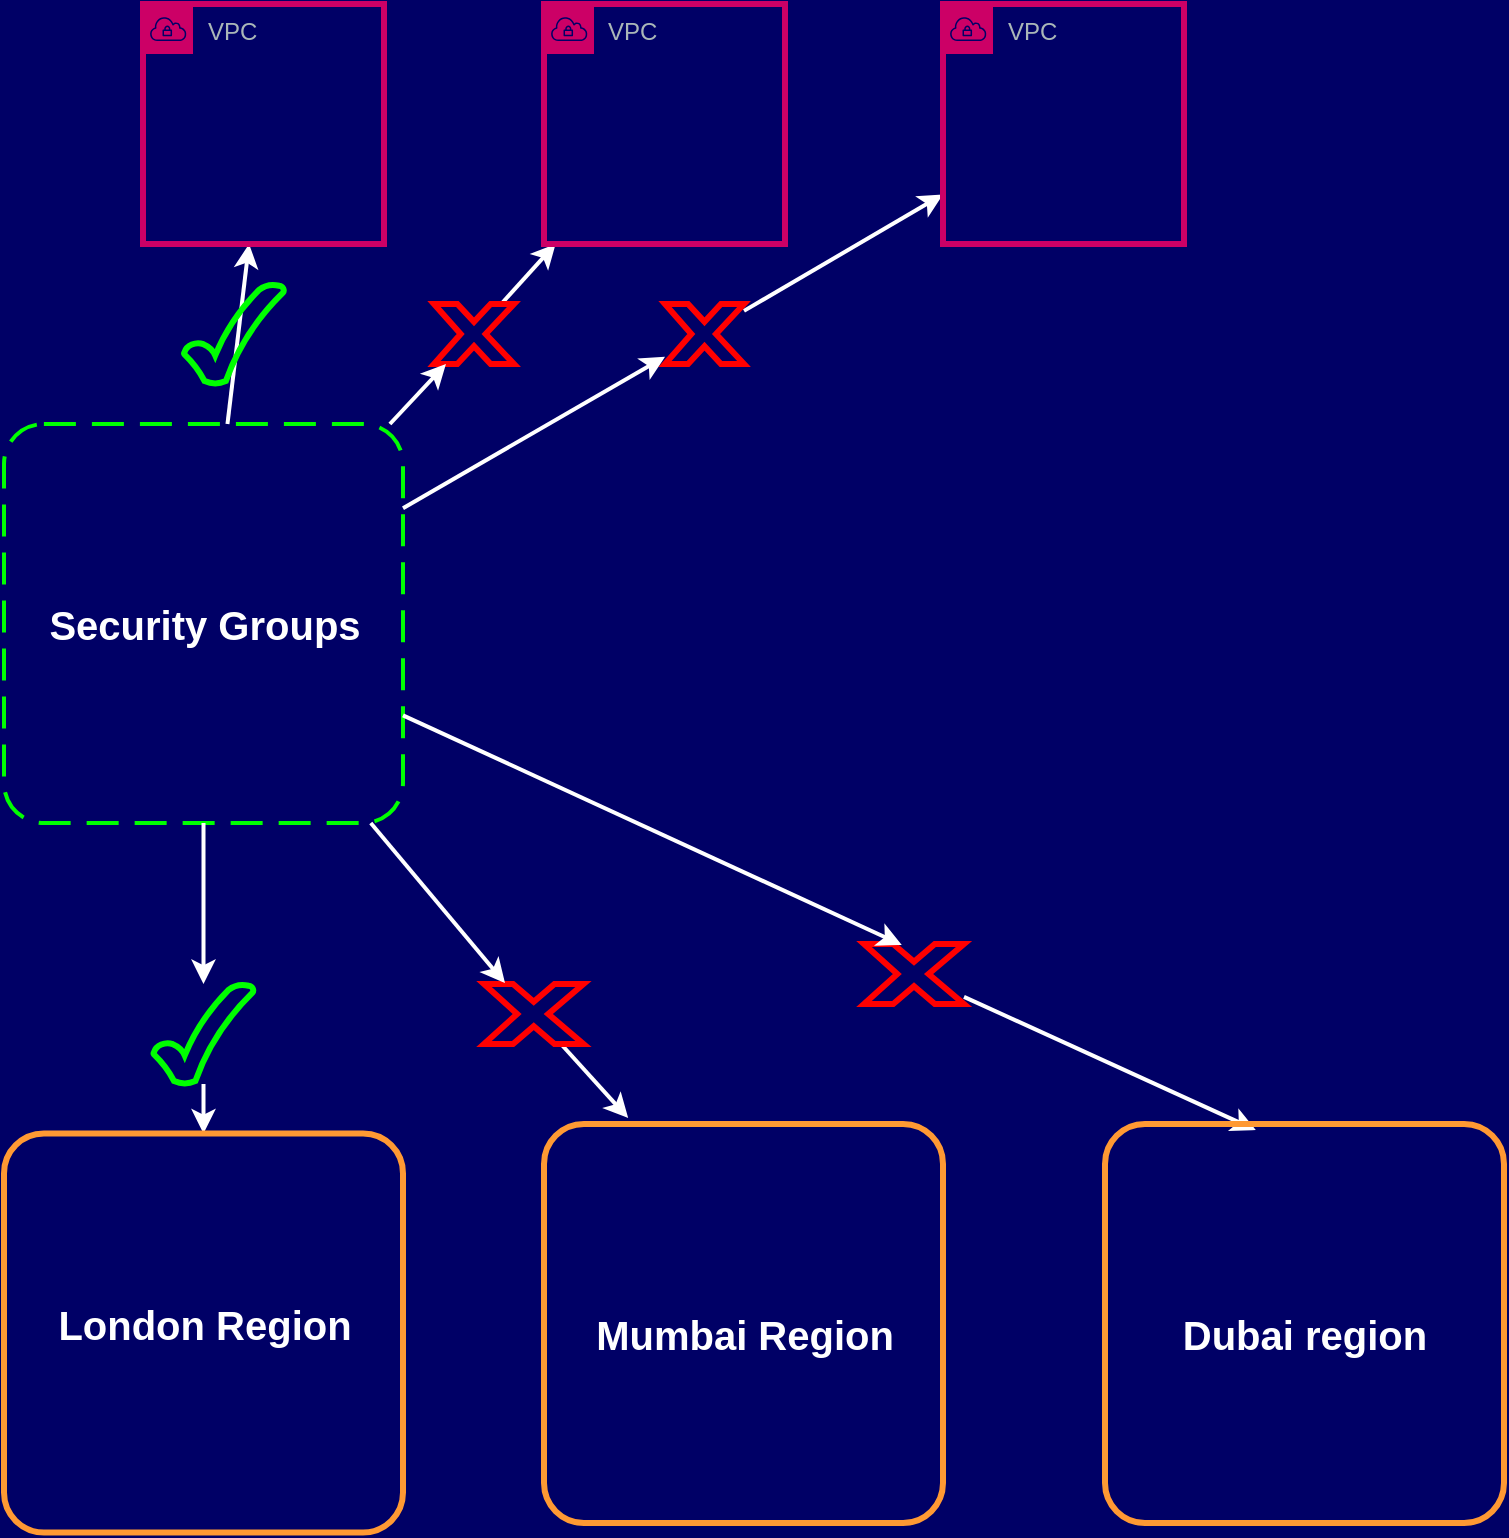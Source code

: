 <mxfile version="13.4.5" type="device"><diagram id="5DVIoyvh-ojZUQoaDYNe" name="Page-1"><mxGraphModel dx="838" dy="480" grid="1" gridSize="10" guides="1" tooltips="1" connect="1" arrows="1" fold="1" page="1" pageScale="1" pageWidth="1169" pageHeight="827" background="#000066" math="0" shadow="0"><root><mxCell id="0"/><mxCell id="1" parent="0"/><mxCell id="9a6tLlYu_-e4pIPfWKnr-19" style="edgeStyle=none;rounded=0;orthogonalLoop=1;jettySize=auto;html=1;strokeColor=#FFFFFF;strokeWidth=2;fontSize=20;fontColor=#FFFFFF;" edge="1" parent="1" source="9a6tLlYu_-e4pIPfWKnr-9" target="9a6tLlYu_-e4pIPfWKnr-11"><mxGeometry relative="1" as="geometry"/></mxCell><mxCell id="9a6tLlYu_-e4pIPfWKnr-20" style="edgeStyle=none;rounded=0;orthogonalLoop=1;jettySize=auto;html=1;strokeColor=#FFFFFF;strokeWidth=2;fontSize=20;fontColor=#FFFFFF;" edge="1" parent="1" source="9a6tLlYu_-e4pIPfWKnr-41" target="9a6tLlYu_-e4pIPfWKnr-12"><mxGeometry relative="1" as="geometry"/></mxCell><mxCell id="9a6tLlYu_-e4pIPfWKnr-21" style="edgeStyle=none;rounded=0;orthogonalLoop=1;jettySize=auto;html=1;strokeColor=#FFFFFF;strokeWidth=2;fontSize=20;fontColor=#FFFFFF;" edge="1" parent="1" source="9a6tLlYu_-e4pIPfWKnr-37" target="9a6tLlYu_-e4pIPfWKnr-13"><mxGeometry relative="1" as="geometry"/></mxCell><mxCell id="9a6tLlYu_-e4pIPfWKnr-22" style="edgeStyle=none;rounded=0;orthogonalLoop=1;jettySize=auto;html=1;strokeColor=#FFFFFF;strokeWidth=2;fontSize=20;fontColor=#FFFFFF;" edge="1" parent="1" source="9a6tLlYu_-e4pIPfWKnr-31" target="9a6tLlYu_-e4pIPfWKnr-14"><mxGeometry relative="1" as="geometry"/></mxCell><mxCell id="9a6tLlYu_-e4pIPfWKnr-23" style="edgeStyle=none;rounded=0;orthogonalLoop=1;jettySize=auto;html=1;entryX=0.211;entryY=-0.015;entryDx=0;entryDy=0;entryPerimeter=0;strokeColor=#FFFFFF;strokeWidth=2;fontSize=20;fontColor=#FFFFFF;" edge="1" parent="1" source="9a6tLlYu_-e4pIPfWKnr-33" target="9a6tLlYu_-e4pIPfWKnr-16"><mxGeometry relative="1" as="geometry"/></mxCell><mxCell id="9a6tLlYu_-e4pIPfWKnr-9" value="" style="rounded=1;arcSize=10;dashed=1;fillColor=none;gradientColor=none;dashPattern=8 4;strokeWidth=2;fontSize=20;fontColor=#FFFFFF;strokeColor=#00FF00;" vertex="1" parent="1"><mxGeometry x="330" y="250" width="199.5" height="199.5" as="geometry"/></mxCell><mxCell id="9a6tLlYu_-e4pIPfWKnr-27" style="edgeStyle=none;rounded=0;orthogonalLoop=1;jettySize=auto;html=1;entryX=0.378;entryY=0.015;entryDx=0;entryDy=0;entryPerimeter=0;strokeColor=#FFFFFF;strokeWidth=2;fontSize=20;fontColor=#FFFFFF;" edge="1" parent="1" source="9a6tLlYu_-e4pIPfWKnr-35" target="9a6tLlYu_-e4pIPfWKnr-24"><mxGeometry relative="1" as="geometry"/></mxCell><mxCell id="9a6tLlYu_-e4pIPfWKnr-10" value="&lt;b&gt;Security Groups&lt;/b&gt;" style="text;html=1;resizable=0;autosize=1;align=center;verticalAlign=middle;points=[];fillColor=none;strokeColor=none;rounded=0;fontSize=20;fontColor=#FFFFFF;" vertex="1" parent="1"><mxGeometry x="345" y="335" width="170" height="30" as="geometry"/></mxCell><mxCell id="9a6tLlYu_-e4pIPfWKnr-11" value="VPC" style="points=[[0,0],[0.25,0],[0.5,0],[0.75,0],[1,0],[1,0.25],[1,0.5],[1,0.75],[1,1],[0.75,1],[0.5,1],[0.25,1],[0,1],[0,0.75],[0,0.5],[0,0.25]];outlineConnect=0;gradientColor=none;html=1;whiteSpace=wrap;fontSize=12;fontStyle=0;shape=mxgraph.aws4.group;grIcon=mxgraph.aws4.group_vpc;fillColor=none;verticalAlign=top;align=left;spacingLeft=30;fontColor=#AAB7B8;dashed=0;strokeColor=#CC0066;strokeWidth=3;" vertex="1" parent="1"><mxGeometry x="399.5" y="40" width="120.5" height="120" as="geometry"/></mxCell><mxCell id="9a6tLlYu_-e4pIPfWKnr-12" value="VPC" style="points=[[0,0],[0.25,0],[0.5,0],[0.75,0],[1,0],[1,0.25],[1,0.5],[1,0.75],[1,1],[0.75,1],[0.5,1],[0.25,1],[0,1],[0,0.75],[0,0.5],[0,0.25]];outlineConnect=0;gradientColor=none;html=1;whiteSpace=wrap;fontSize=12;fontStyle=0;shape=mxgraph.aws4.group;grIcon=mxgraph.aws4.group_vpc;fillColor=none;verticalAlign=top;align=left;spacingLeft=30;fontColor=#AAB7B8;dashed=0;strokeColor=#CC0066;strokeWidth=3;" vertex="1" parent="1"><mxGeometry x="600" y="40" width="120.5" height="120" as="geometry"/></mxCell><mxCell id="9a6tLlYu_-e4pIPfWKnr-13" value="VPC" style="points=[[0,0],[0.25,0],[0.5,0],[0.75,0],[1,0],[1,0.25],[1,0.5],[1,0.75],[1,1],[0.75,1],[0.5,1],[0.25,1],[0,1],[0,0.75],[0,0.5],[0,0.25]];outlineConnect=0;gradientColor=none;html=1;whiteSpace=wrap;fontSize=12;fontStyle=0;shape=mxgraph.aws4.group;grIcon=mxgraph.aws4.group_vpc;fillColor=none;verticalAlign=top;align=left;spacingLeft=30;fontColor=#AAB7B8;dashed=0;strokeColor=#CC0066;strokeWidth=3;" vertex="1" parent="1"><mxGeometry x="799.5" y="40" width="120.5" height="120" as="geometry"/></mxCell><mxCell id="9a6tLlYu_-e4pIPfWKnr-14" value="" style="rounded=1;arcSize=10;fillColor=none;gradientColor=none;strokeWidth=3;fontSize=20;fontColor=#FFFFFF;strokeColor=#FF9933;" vertex="1" parent="1"><mxGeometry x="330" y="604.75" width="199.5" height="199.5" as="geometry"/></mxCell><mxCell id="9a6tLlYu_-e4pIPfWKnr-15" value="&lt;b&gt;London Region&lt;/b&gt;" style="text;html=1;resizable=0;autosize=1;align=center;verticalAlign=middle;points=[];fillColor=none;strokeColor=none;rounded=0;fontSize=20;fontColor=#FFFFFF;" vertex="1" parent="1"><mxGeometry x="349.75" y="684.75" width="160" height="30" as="geometry"/></mxCell><mxCell id="9a6tLlYu_-e4pIPfWKnr-16" value="" style="rounded=1;arcSize=10;fillColor=none;gradientColor=none;strokeWidth=3;fontSize=20;fontColor=#FFFFFF;strokeColor=#FF9933;" vertex="1" parent="1"><mxGeometry x="600" y="600" width="199.5" height="199.5" as="geometry"/></mxCell><mxCell id="9a6tLlYu_-e4pIPfWKnr-17" value="&lt;b&gt;Mumbai Region&lt;/b&gt;" style="text;html=1;resizable=0;autosize=1;align=center;verticalAlign=middle;points=[];fillColor=none;strokeColor=none;rounded=0;fontSize=20;fontColor=#FFFFFF;" vertex="1" parent="1"><mxGeometry x="619.75" y="690" width="160" height="30" as="geometry"/></mxCell><mxCell id="9a6tLlYu_-e4pIPfWKnr-24" value="" style="rounded=1;arcSize=10;fillColor=none;gradientColor=none;strokeWidth=3;fontSize=20;fontColor=#FFFFFF;strokeColor=#FF9933;" vertex="1" parent="1"><mxGeometry x="880.5" y="600" width="199.5" height="199.5" as="geometry"/></mxCell><mxCell id="9a6tLlYu_-e4pIPfWKnr-25" value="&lt;b&gt;Dubai region&lt;/b&gt;" style="text;html=1;resizable=0;autosize=1;align=center;verticalAlign=middle;points=[];fillColor=none;strokeColor=none;rounded=0;fontSize=20;fontColor=#FFFFFF;" vertex="1" parent="1"><mxGeometry x="910.25" y="689.5" width="140" height="30" as="geometry"/></mxCell><mxCell id="9a6tLlYu_-e4pIPfWKnr-29" value="" style="verticalLabelPosition=bottom;verticalAlign=top;html=1;shape=mxgraph.basic.tick;strokeWidth=3;fillColor=none;fontSize=20;fontColor=#FFFFFF;strokeColor=#00FF00;" vertex="1" parent="1"><mxGeometry x="420" y="180" width="50" height="50" as="geometry"/></mxCell><mxCell id="9a6tLlYu_-e4pIPfWKnr-31" value="" style="verticalLabelPosition=bottom;verticalAlign=top;html=1;shape=mxgraph.basic.tick;strokeWidth=3;fillColor=none;fontSize=20;fontColor=#FFFFFF;strokeColor=#00FF00;" vertex="1" parent="1"><mxGeometry x="404.75" y="530" width="50" height="50" as="geometry"/></mxCell><mxCell id="9a6tLlYu_-e4pIPfWKnr-32" style="edgeStyle=none;rounded=0;orthogonalLoop=1;jettySize=auto;html=1;strokeColor=#FFFFFF;strokeWidth=2;fontSize=20;fontColor=#FFFFFF;" edge="1" parent="1" source="9a6tLlYu_-e4pIPfWKnr-9" target="9a6tLlYu_-e4pIPfWKnr-31"><mxGeometry relative="1" as="geometry"><mxPoint x="429.75" y="449.5" as="sourcePoint"/><mxPoint x="429.75" y="604.75" as="targetPoint"/></mxGeometry></mxCell><mxCell id="9a6tLlYu_-e4pIPfWKnr-33" value="" style="verticalLabelPosition=bottom;verticalAlign=top;html=1;shape=mxgraph.basic.x;strokeWidth=3;fillColor=none;fontSize=20;fontColor=#FFFFFF;strokeColor=#FF0000;" vertex="1" parent="1"><mxGeometry x="570" y="530" width="49.75" height="30" as="geometry"/></mxCell><mxCell id="9a6tLlYu_-e4pIPfWKnr-34" style="edgeStyle=none;rounded=0;orthogonalLoop=1;jettySize=auto;html=1;entryX=0.211;entryY=-0.015;entryDx=0;entryDy=0;entryPerimeter=0;strokeColor=#FFFFFF;strokeWidth=2;fontSize=20;fontColor=#FFFFFF;" edge="1" parent="1" source="9a6tLlYu_-e4pIPfWKnr-9" target="9a6tLlYu_-e4pIPfWKnr-33"><mxGeometry relative="1" as="geometry"><mxPoint x="515.415" y="449.5" as="sourcePoint"/><mxPoint x="642.094" y="597.007" as="targetPoint"/></mxGeometry></mxCell><mxCell id="9a6tLlYu_-e4pIPfWKnr-35" value="" style="verticalLabelPosition=bottom;verticalAlign=top;html=1;shape=mxgraph.basic.x;strokeWidth=3;fillColor=none;fontSize=20;fontColor=#FFFFFF;strokeColor=#FF0000;" vertex="1" parent="1"><mxGeometry x="760" y="510" width="50" height="30" as="geometry"/></mxCell><mxCell id="9a6tLlYu_-e4pIPfWKnr-36" style="edgeStyle=none;rounded=0;orthogonalLoop=1;jettySize=auto;html=1;entryX=0.378;entryY=0.015;entryDx=0;entryDy=0;entryPerimeter=0;strokeColor=#FFFFFF;strokeWidth=2;fontSize=20;fontColor=#FFFFFF;" edge="1" parent="1" source="9a6tLlYu_-e4pIPfWKnr-9" target="9a6tLlYu_-e4pIPfWKnr-35"><mxGeometry relative="1" as="geometry"><mxPoint x="529.5" y="397.76" as="sourcePoint"/><mxPoint x="955.911" y="602.993" as="targetPoint"/></mxGeometry></mxCell><mxCell id="9a6tLlYu_-e4pIPfWKnr-37" value="" style="verticalLabelPosition=bottom;verticalAlign=top;html=1;shape=mxgraph.basic.x;strokeWidth=3;fillColor=none;fontSize=20;fontColor=#FFFFFF;strokeColor=#FF0000;" vertex="1" parent="1"><mxGeometry x="660.5" y="190" width="39.5" height="30" as="geometry"/></mxCell><mxCell id="9a6tLlYu_-e4pIPfWKnr-40" style="edgeStyle=none;rounded=0;orthogonalLoop=1;jettySize=auto;html=1;strokeColor=#FFFFFF;strokeWidth=2;fontSize=20;fontColor=#FFFFFF;" edge="1" parent="1" source="9a6tLlYu_-e4pIPfWKnr-9" target="9a6tLlYu_-e4pIPfWKnr-37"><mxGeometry relative="1" as="geometry"><mxPoint x="529.5" y="291.814" as="sourcePoint"/><mxPoint x="799.5" y="134.994" as="targetPoint"/></mxGeometry></mxCell><mxCell id="9a6tLlYu_-e4pIPfWKnr-41" value="" style="verticalLabelPosition=bottom;verticalAlign=top;html=1;shape=mxgraph.basic.x;strokeWidth=3;fillColor=none;fontSize=20;fontColor=#FFFFFF;strokeColor=#FF0000;" vertex="1" parent="1"><mxGeometry x="545" y="190" width="40" height="30" as="geometry"/></mxCell><mxCell id="9a6tLlYu_-e4pIPfWKnr-43" style="edgeStyle=none;rounded=0;orthogonalLoop=1;jettySize=auto;html=1;strokeColor=#FFFFFF;strokeWidth=2;fontSize=20;fontColor=#FFFFFF;" edge="1" parent="1" source="9a6tLlYu_-e4pIPfWKnr-9" target="9a6tLlYu_-e4pIPfWKnr-41"><mxGeometry relative="1" as="geometry"><mxPoint x="521.812" y="250" as="sourcePoint"/><mxPoint x="604.875" y="160" as="targetPoint"/></mxGeometry></mxCell></root></mxGraphModel></diagram></mxfile>